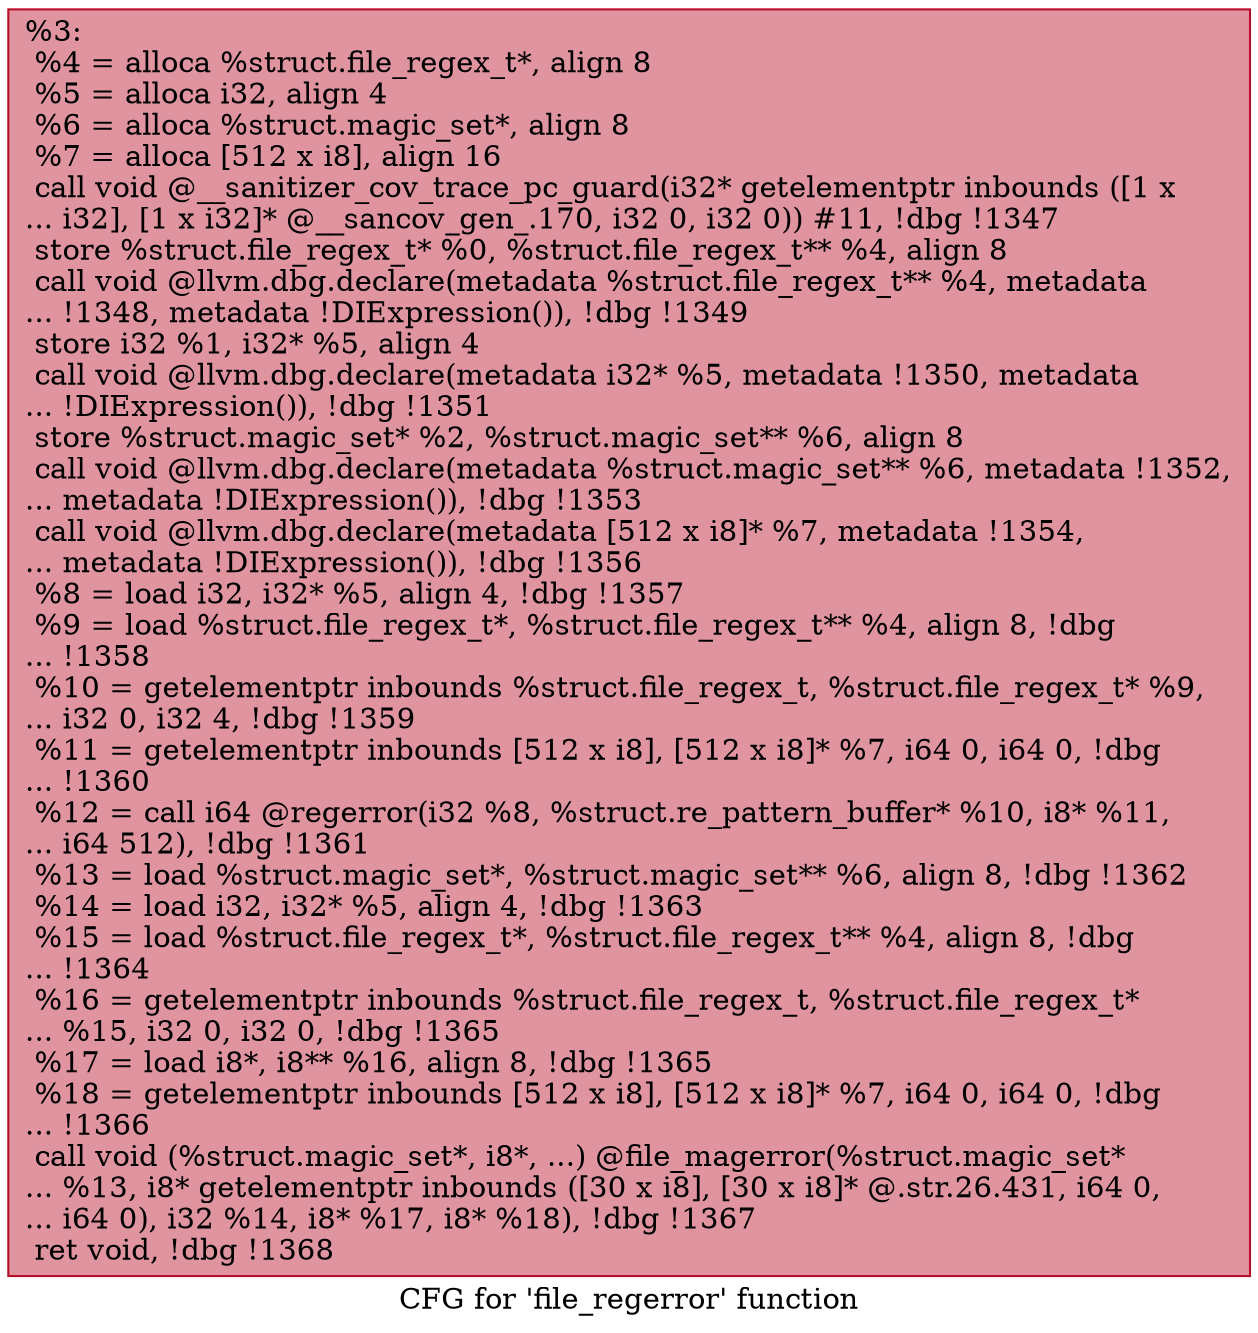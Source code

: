 digraph "CFG for 'file_regerror' function" {
	label="CFG for 'file_regerror' function";

	Node0x555555b49750 [shape=record,color="#b70d28ff", style=filled, fillcolor="#b70d2870",label="{%3:\l  %4 = alloca %struct.file_regex_t*, align 8\l  %5 = alloca i32, align 4\l  %6 = alloca %struct.magic_set*, align 8\l  %7 = alloca [512 x i8], align 16\l  call void @__sanitizer_cov_trace_pc_guard(i32* getelementptr inbounds ([1 x\l... i32], [1 x i32]* @__sancov_gen_.170, i32 0, i32 0)) #11, !dbg !1347\l  store %struct.file_regex_t* %0, %struct.file_regex_t** %4, align 8\l  call void @llvm.dbg.declare(metadata %struct.file_regex_t** %4, metadata\l... !1348, metadata !DIExpression()), !dbg !1349\l  store i32 %1, i32* %5, align 4\l  call void @llvm.dbg.declare(metadata i32* %5, metadata !1350, metadata\l... !DIExpression()), !dbg !1351\l  store %struct.magic_set* %2, %struct.magic_set** %6, align 8\l  call void @llvm.dbg.declare(metadata %struct.magic_set** %6, metadata !1352,\l... metadata !DIExpression()), !dbg !1353\l  call void @llvm.dbg.declare(metadata [512 x i8]* %7, metadata !1354,\l... metadata !DIExpression()), !dbg !1356\l  %8 = load i32, i32* %5, align 4, !dbg !1357\l  %9 = load %struct.file_regex_t*, %struct.file_regex_t** %4, align 8, !dbg\l... !1358\l  %10 = getelementptr inbounds %struct.file_regex_t, %struct.file_regex_t* %9,\l... i32 0, i32 4, !dbg !1359\l  %11 = getelementptr inbounds [512 x i8], [512 x i8]* %7, i64 0, i64 0, !dbg\l... !1360\l  %12 = call i64 @regerror(i32 %8, %struct.re_pattern_buffer* %10, i8* %11,\l... i64 512), !dbg !1361\l  %13 = load %struct.magic_set*, %struct.magic_set** %6, align 8, !dbg !1362\l  %14 = load i32, i32* %5, align 4, !dbg !1363\l  %15 = load %struct.file_regex_t*, %struct.file_regex_t** %4, align 8, !dbg\l... !1364\l  %16 = getelementptr inbounds %struct.file_regex_t, %struct.file_regex_t*\l... %15, i32 0, i32 0, !dbg !1365\l  %17 = load i8*, i8** %16, align 8, !dbg !1365\l  %18 = getelementptr inbounds [512 x i8], [512 x i8]* %7, i64 0, i64 0, !dbg\l... !1366\l  call void (%struct.magic_set*, i8*, ...) @file_magerror(%struct.magic_set*\l... %13, i8* getelementptr inbounds ([30 x i8], [30 x i8]* @.str.26.431, i64 0,\l... i64 0), i32 %14, i8* %17, i8* %18), !dbg !1367\l  ret void, !dbg !1368\l}"];
}
